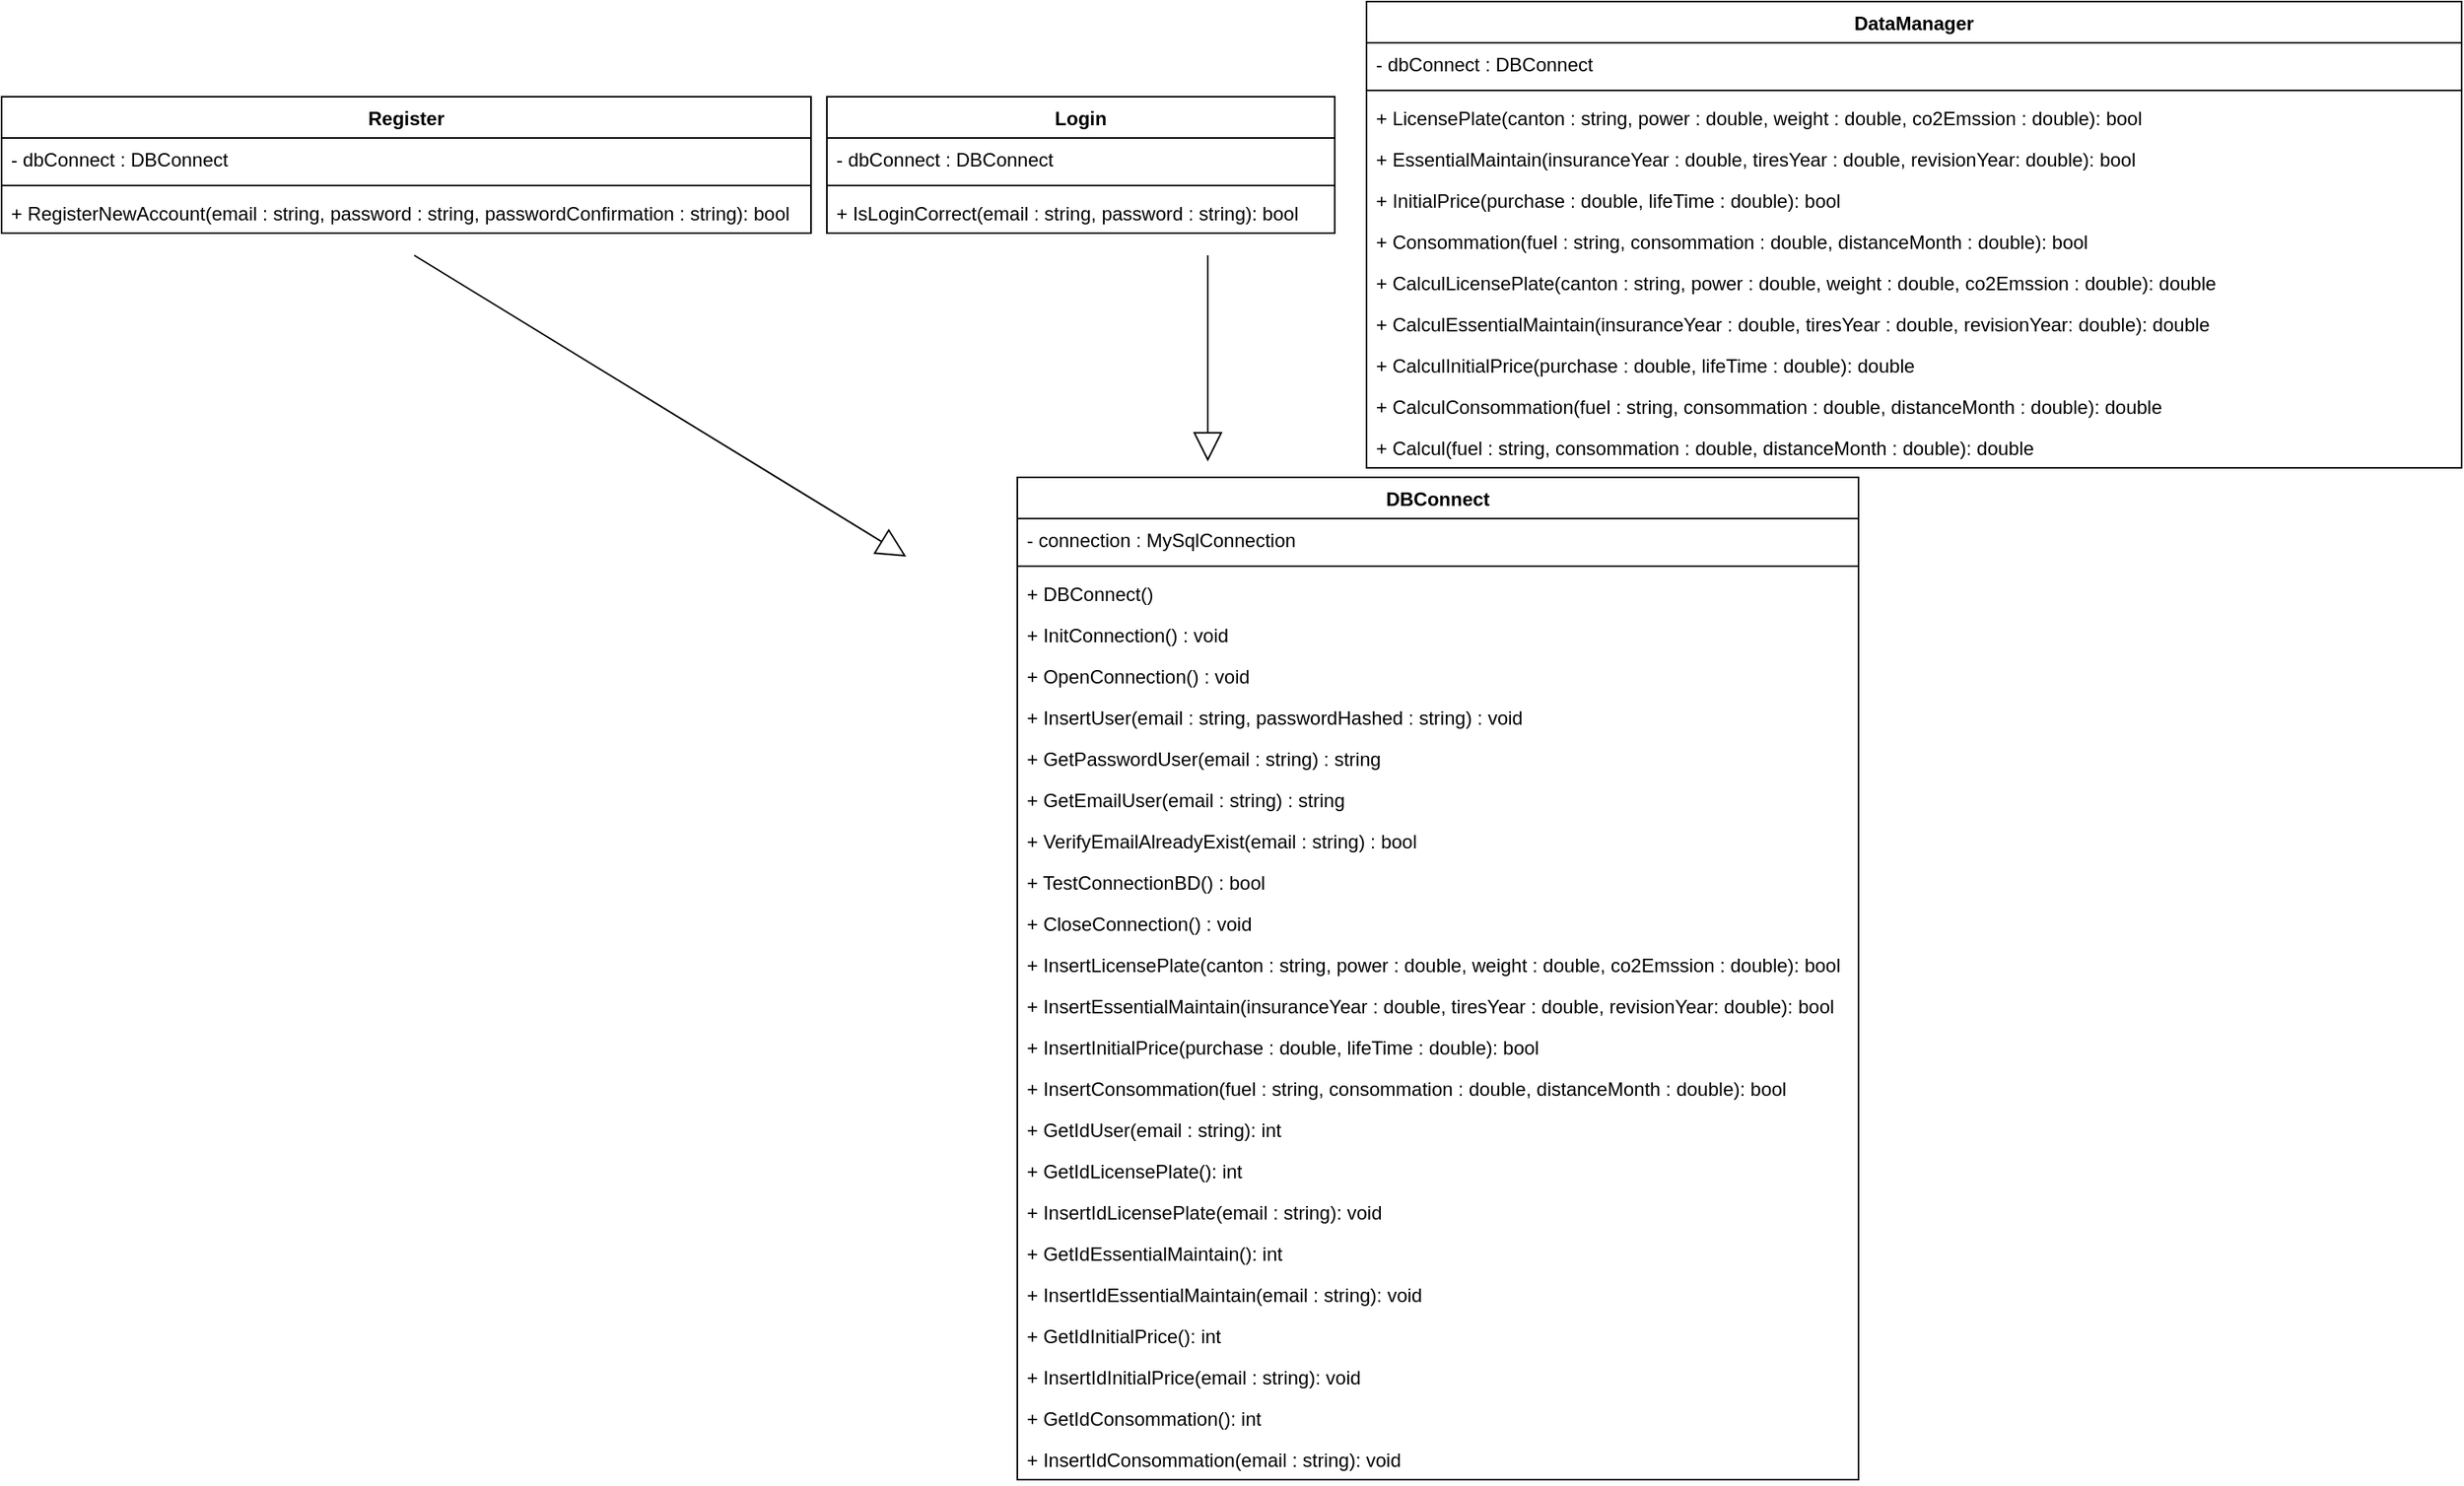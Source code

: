 <mxfile version="12.4.2" type="device" pages="1"><diagram id="-sykMPhhR_Rqp7SQ61lB" name="Diagramme de classe"><mxGraphModel dx="1807" dy="813" grid="1" gridSize="10" guides="1" tooltips="1" connect="1" arrows="1" fold="1" page="1" pageScale="1" pageWidth="1169" pageHeight="827" math="0" shadow="0"><root><mxCell id="0"/><mxCell id="1" parent="0"/><mxCell id="Oq_2yFGlB-gFQea5BF6U-1" value="Register" style="swimlane;fontStyle=1;align=center;verticalAlign=top;childLayout=stackLayout;horizontal=1;startSize=26;horizontalStack=0;resizeParent=1;resizeParentMax=0;resizeLast=0;collapsible=1;marginBottom=0;" parent="1" vertex="1"><mxGeometry x="-390" y="180" width="510" height="86" as="geometry"/></mxCell><mxCell id="Oq_2yFGlB-gFQea5BF6U-2" value="- dbConnect : DBConnect" style="text;strokeColor=none;fillColor=none;align=left;verticalAlign=top;spacingLeft=4;spacingRight=4;overflow=hidden;rotatable=0;points=[[0,0.5],[1,0.5]];portConstraint=eastwest;" parent="Oq_2yFGlB-gFQea5BF6U-1" vertex="1"><mxGeometry y="26" width="510" height="26" as="geometry"/></mxCell><mxCell id="Oq_2yFGlB-gFQea5BF6U-3" value="" style="line;strokeWidth=1;fillColor=none;align=left;verticalAlign=middle;spacingTop=-1;spacingLeft=3;spacingRight=3;rotatable=0;labelPosition=right;points=[];portConstraint=eastwest;" parent="Oq_2yFGlB-gFQea5BF6U-1" vertex="1"><mxGeometry y="52" width="510" height="8" as="geometry"/></mxCell><mxCell id="Oq_2yFGlB-gFQea5BF6U-4" value="+ RegisterNewAccount(email : string, password : string, passwordConfirmation : string): bool" style="text;strokeColor=none;fillColor=none;align=left;verticalAlign=top;spacingLeft=4;spacingRight=4;overflow=hidden;rotatable=0;points=[[0,0.5],[1,0.5]];portConstraint=eastwest;" parent="Oq_2yFGlB-gFQea5BF6U-1" vertex="1"><mxGeometry y="60" width="510" height="26" as="geometry"/></mxCell><mxCell id="Oq_2yFGlB-gFQea5BF6U-5" value="Login" style="swimlane;fontStyle=1;align=center;verticalAlign=top;childLayout=stackLayout;horizontal=1;startSize=26;horizontalStack=0;resizeParent=1;resizeParentMax=0;resizeLast=0;collapsible=1;marginBottom=0;" parent="1" vertex="1"><mxGeometry x="130" y="180" width="320" height="86" as="geometry"/></mxCell><mxCell id="Oq_2yFGlB-gFQea5BF6U-6" value="- dbConnect : DBConnect" style="text;strokeColor=none;fillColor=none;align=left;verticalAlign=top;spacingLeft=4;spacingRight=4;overflow=hidden;rotatable=0;points=[[0,0.5],[1,0.5]];portConstraint=eastwest;" parent="Oq_2yFGlB-gFQea5BF6U-5" vertex="1"><mxGeometry y="26" width="320" height="26" as="geometry"/></mxCell><mxCell id="Oq_2yFGlB-gFQea5BF6U-7" value="" style="line;strokeWidth=1;fillColor=none;align=left;verticalAlign=middle;spacingTop=-1;spacingLeft=3;spacingRight=3;rotatable=0;labelPosition=right;points=[];portConstraint=eastwest;" parent="Oq_2yFGlB-gFQea5BF6U-5" vertex="1"><mxGeometry y="52" width="320" height="8" as="geometry"/></mxCell><mxCell id="Oq_2yFGlB-gFQea5BF6U-8" value="+ IsLoginCorrect(email : string, password : string): bool" style="text;strokeColor=none;fillColor=none;align=left;verticalAlign=top;spacingLeft=4;spacingRight=4;overflow=hidden;rotatable=0;points=[[0,0.5],[1,0.5]];portConstraint=eastwest;" parent="Oq_2yFGlB-gFQea5BF6U-5" vertex="1"><mxGeometry y="60" width="320" height="26" as="geometry"/></mxCell><mxCell id="Oq_2yFGlB-gFQea5BF6U-9" value="DataManager" style="swimlane;fontStyle=1;align=center;verticalAlign=top;childLayout=stackLayout;horizontal=1;startSize=26;horizontalStack=0;resizeParent=1;resizeParentMax=0;resizeLast=0;collapsible=1;marginBottom=0;" parent="1" vertex="1"><mxGeometry x="470" y="120" width="690" height="294" as="geometry"/></mxCell><mxCell id="Oq_2yFGlB-gFQea5BF6U-10" value="- dbConnect : DBConnect" style="text;strokeColor=none;fillColor=none;align=left;verticalAlign=top;spacingLeft=4;spacingRight=4;overflow=hidden;rotatable=0;points=[[0,0.5],[1,0.5]];portConstraint=eastwest;" parent="Oq_2yFGlB-gFQea5BF6U-9" vertex="1"><mxGeometry y="26" width="690" height="26" as="geometry"/></mxCell><mxCell id="Oq_2yFGlB-gFQea5BF6U-11" value="" style="line;strokeWidth=1;fillColor=none;align=left;verticalAlign=middle;spacingTop=-1;spacingLeft=3;spacingRight=3;rotatable=0;labelPosition=right;points=[];portConstraint=eastwest;" parent="Oq_2yFGlB-gFQea5BF6U-9" vertex="1"><mxGeometry y="52" width="690" height="8" as="geometry"/></mxCell><mxCell id="Oq_2yFGlB-gFQea5BF6U-12" value="+ LicensePlate(canton : string, power : double, weight : double, co2Emssion : double): bool" style="text;strokeColor=none;fillColor=none;align=left;verticalAlign=top;spacingLeft=4;spacingRight=4;overflow=hidden;rotatable=0;points=[[0,0.5],[1,0.5]];portConstraint=eastwest;" parent="Oq_2yFGlB-gFQea5BF6U-9" vertex="1"><mxGeometry y="60" width="690" height="26" as="geometry"/></mxCell><mxCell id="Oq_2yFGlB-gFQea5BF6U-17" value="+ EssentialMaintain(insuranceYear : double, tiresYear : double, revisionYear: double): bool" style="text;strokeColor=none;fillColor=none;align=left;verticalAlign=top;spacingLeft=4;spacingRight=4;overflow=hidden;rotatable=0;points=[[0,0.5],[1,0.5]];portConstraint=eastwest;" parent="Oq_2yFGlB-gFQea5BF6U-9" vertex="1"><mxGeometry y="86" width="690" height="26" as="geometry"/></mxCell><mxCell id="Oq_2yFGlB-gFQea5BF6U-18" value="+ InitialPrice(purchase : double, lifeTime : double): bool" style="text;strokeColor=none;fillColor=none;align=left;verticalAlign=top;spacingLeft=4;spacingRight=4;overflow=hidden;rotatable=0;points=[[0,0.5],[1,0.5]];portConstraint=eastwest;" parent="Oq_2yFGlB-gFQea5BF6U-9" vertex="1"><mxGeometry y="112" width="690" height="26" as="geometry"/></mxCell><mxCell id="Oq_2yFGlB-gFQea5BF6U-19" value="+ Consommation(fuel : string, consommation : double, distanceMonth : double): bool" style="text;strokeColor=none;fillColor=none;align=left;verticalAlign=top;spacingLeft=4;spacingRight=4;overflow=hidden;rotatable=0;points=[[0,0.5],[1,0.5]];portConstraint=eastwest;" parent="Oq_2yFGlB-gFQea5BF6U-9" vertex="1"><mxGeometry y="138" width="690" height="26" as="geometry"/></mxCell><mxCell id="MXKilqO7_nNRTqanVOXc-3" value="+ CalculLicensePlate(canton : string, power : double, weight : double, co2Emssion : double): double" style="text;strokeColor=none;fillColor=none;align=left;verticalAlign=top;spacingLeft=4;spacingRight=4;overflow=hidden;rotatable=0;points=[[0,0.5],[1,0.5]];portConstraint=eastwest;" vertex="1" parent="Oq_2yFGlB-gFQea5BF6U-9"><mxGeometry y="164" width="690" height="26" as="geometry"/></mxCell><mxCell id="MXKilqO7_nNRTqanVOXc-4" value="+ CalculEssentialMaintain(insuranceYear : double, tiresYear : double, revisionYear: double): double" style="text;strokeColor=none;fillColor=none;align=left;verticalAlign=top;spacingLeft=4;spacingRight=4;overflow=hidden;rotatable=0;points=[[0,0.5],[1,0.5]];portConstraint=eastwest;" vertex="1" parent="Oq_2yFGlB-gFQea5BF6U-9"><mxGeometry y="190" width="690" height="26" as="geometry"/></mxCell><mxCell id="MXKilqO7_nNRTqanVOXc-5" value="+ CalculInitialPrice(purchase : double, lifeTime : double): double" style="text;strokeColor=none;fillColor=none;align=left;verticalAlign=top;spacingLeft=4;spacingRight=4;overflow=hidden;rotatable=0;points=[[0,0.5],[1,0.5]];portConstraint=eastwest;" vertex="1" parent="Oq_2yFGlB-gFQea5BF6U-9"><mxGeometry y="216" width="690" height="26" as="geometry"/></mxCell><mxCell id="MXKilqO7_nNRTqanVOXc-6" value="+ CalculConsommation(fuel : string, consommation : double, distanceMonth : double): double" style="text;strokeColor=none;fillColor=none;align=left;verticalAlign=top;spacingLeft=4;spacingRight=4;overflow=hidden;rotatable=0;points=[[0,0.5],[1,0.5]];portConstraint=eastwest;" vertex="1" parent="Oq_2yFGlB-gFQea5BF6U-9"><mxGeometry y="242" width="690" height="26" as="geometry"/></mxCell><mxCell id="MXKilqO7_nNRTqanVOXc-1" value="+ Calcul(fuel : string, consommation : double, distanceMonth : double): double" style="text;strokeColor=none;fillColor=none;align=left;verticalAlign=top;spacingLeft=4;spacingRight=4;overflow=hidden;rotatable=0;points=[[0,0.5],[1,0.5]];portConstraint=eastwest;" vertex="1" parent="Oq_2yFGlB-gFQea5BF6U-9"><mxGeometry y="268" width="690" height="26" as="geometry"/></mxCell><mxCell id="Oq_2yFGlB-gFQea5BF6U-13" value="DBConnect" style="swimlane;fontStyle=1;align=center;verticalAlign=top;childLayout=stackLayout;horizontal=1;startSize=26;horizontalStack=0;resizeParent=1;resizeParentMax=0;resizeLast=0;collapsible=1;marginBottom=0;" parent="1" vertex="1"><mxGeometry x="250" y="420" width="530" height="632" as="geometry"/></mxCell><mxCell id="Oq_2yFGlB-gFQea5BF6U-14" value="- connection : MySqlConnection" style="text;strokeColor=none;fillColor=none;align=left;verticalAlign=top;spacingLeft=4;spacingRight=4;overflow=hidden;rotatable=0;points=[[0,0.5],[1,0.5]];portConstraint=eastwest;" parent="Oq_2yFGlB-gFQea5BF6U-13" vertex="1"><mxGeometry y="26" width="530" height="26" as="geometry"/></mxCell><mxCell id="Oq_2yFGlB-gFQea5BF6U-15" value="" style="line;strokeWidth=1;fillColor=none;align=left;verticalAlign=middle;spacingTop=-1;spacingLeft=3;spacingRight=3;rotatable=0;labelPosition=right;points=[];portConstraint=eastwest;" parent="Oq_2yFGlB-gFQea5BF6U-13" vertex="1"><mxGeometry y="52" width="530" height="8" as="geometry"/></mxCell><mxCell id="Oq_2yFGlB-gFQea5BF6U-16" value="+ DBConnect()" style="text;strokeColor=none;fillColor=none;align=left;verticalAlign=top;spacingLeft=4;spacingRight=4;overflow=hidden;rotatable=0;points=[[0,0.5],[1,0.5]];portConstraint=eastwest;" parent="Oq_2yFGlB-gFQea5BF6U-13" vertex="1"><mxGeometry y="60" width="530" height="26" as="geometry"/></mxCell><mxCell id="Oq_2yFGlB-gFQea5BF6U-20" value="+ InitConnection() : void" style="text;strokeColor=none;fillColor=none;align=left;verticalAlign=top;spacingLeft=4;spacingRight=4;overflow=hidden;rotatable=0;points=[[0,0.5],[1,0.5]];portConstraint=eastwest;" parent="Oq_2yFGlB-gFQea5BF6U-13" vertex="1"><mxGeometry y="86" width="530" height="26" as="geometry"/></mxCell><mxCell id="Oq_2yFGlB-gFQea5BF6U-21" value="+ OpenConnection() : void" style="text;strokeColor=none;fillColor=none;align=left;verticalAlign=top;spacingLeft=4;spacingRight=4;overflow=hidden;rotatable=0;points=[[0,0.5],[1,0.5]];portConstraint=eastwest;" parent="Oq_2yFGlB-gFQea5BF6U-13" vertex="1"><mxGeometry y="112" width="530" height="26" as="geometry"/></mxCell><mxCell id="Oq_2yFGlB-gFQea5BF6U-22" value="+ InsertUser(email : string, passwordHashed : string) : void" style="text;strokeColor=none;fillColor=none;align=left;verticalAlign=top;spacingLeft=4;spacingRight=4;overflow=hidden;rotatable=0;points=[[0,0.5],[1,0.5]];portConstraint=eastwest;" parent="Oq_2yFGlB-gFQea5BF6U-13" vertex="1"><mxGeometry y="138" width="530" height="26" as="geometry"/></mxCell><mxCell id="Oq_2yFGlB-gFQea5BF6U-23" value="+ GetPasswordUser(email : string) : string" style="text;strokeColor=none;fillColor=none;align=left;verticalAlign=top;spacingLeft=4;spacingRight=4;overflow=hidden;rotatable=0;points=[[0,0.5],[1,0.5]];portConstraint=eastwest;" parent="Oq_2yFGlB-gFQea5BF6U-13" vertex="1"><mxGeometry y="164" width="530" height="26" as="geometry"/></mxCell><mxCell id="Oq_2yFGlB-gFQea5BF6U-24" value="+ GetEmailUser(email : string) : string" style="text;strokeColor=none;fillColor=none;align=left;verticalAlign=top;spacingLeft=4;spacingRight=4;overflow=hidden;rotatable=0;points=[[0,0.5],[1,0.5]];portConstraint=eastwest;" parent="Oq_2yFGlB-gFQea5BF6U-13" vertex="1"><mxGeometry y="190" width="530" height="26" as="geometry"/></mxCell><mxCell id="Oq_2yFGlB-gFQea5BF6U-25" value="+ VerifyEmailAlreadyExist(email : string) : bool" style="text;strokeColor=none;fillColor=none;align=left;verticalAlign=top;spacingLeft=4;spacingRight=4;overflow=hidden;rotatable=0;points=[[0,0.5],[1,0.5]];portConstraint=eastwest;" parent="Oq_2yFGlB-gFQea5BF6U-13" vertex="1"><mxGeometry y="216" width="530" height="26" as="geometry"/></mxCell><mxCell id="Oq_2yFGlB-gFQea5BF6U-26" value="+ TestConnectionBD() : bool" style="text;strokeColor=none;fillColor=none;align=left;verticalAlign=top;spacingLeft=4;spacingRight=4;overflow=hidden;rotatable=0;points=[[0,0.5],[1,0.5]];portConstraint=eastwest;" parent="Oq_2yFGlB-gFQea5BF6U-13" vertex="1"><mxGeometry y="242" width="530" height="26" as="geometry"/></mxCell><mxCell id="Oq_2yFGlB-gFQea5BF6U-27" value="+ CloseConnection() : void" style="text;strokeColor=none;fillColor=none;align=left;verticalAlign=top;spacingLeft=4;spacingRight=4;overflow=hidden;rotatable=0;points=[[0,0.5],[1,0.5]];portConstraint=eastwest;" parent="Oq_2yFGlB-gFQea5BF6U-13" vertex="1"><mxGeometry y="268" width="530" height="26" as="geometry"/></mxCell><mxCell id="Oq_2yFGlB-gFQea5BF6U-28" value="+ InsertLicensePlate(canton : string, power : double, weight : double, co2Emssion : double): bool" style="text;strokeColor=none;fillColor=none;align=left;verticalAlign=top;spacingLeft=4;spacingRight=4;overflow=hidden;rotatable=0;points=[[0,0.5],[1,0.5]];portConstraint=eastwest;" parent="Oq_2yFGlB-gFQea5BF6U-13" vertex="1"><mxGeometry y="294" width="530" height="26" as="geometry"/></mxCell><mxCell id="Oq_2yFGlB-gFQea5BF6U-29" value="+ InsertEssentialMaintain(insuranceYear : double, tiresYear : double, revisionYear: double): bool" style="text;strokeColor=none;fillColor=none;align=left;verticalAlign=top;spacingLeft=4;spacingRight=4;overflow=hidden;rotatable=0;points=[[0,0.5],[1,0.5]];portConstraint=eastwest;" parent="Oq_2yFGlB-gFQea5BF6U-13" vertex="1"><mxGeometry y="320" width="530" height="26" as="geometry"/></mxCell><mxCell id="Oq_2yFGlB-gFQea5BF6U-30" value="+ InsertInitialPrice(purchase : double, lifeTime : double): bool" style="text;strokeColor=none;fillColor=none;align=left;verticalAlign=top;spacingLeft=4;spacingRight=4;overflow=hidden;rotatable=0;points=[[0,0.5],[1,0.5]];portConstraint=eastwest;" parent="Oq_2yFGlB-gFQea5BF6U-13" vertex="1"><mxGeometry y="346" width="530" height="26" as="geometry"/></mxCell><mxCell id="Oq_2yFGlB-gFQea5BF6U-31" value="+ InsertConsommation(fuel : string, consommation : double, distanceMonth : double): bool" style="text;strokeColor=none;fillColor=none;align=left;verticalAlign=top;spacingLeft=4;spacingRight=4;overflow=hidden;rotatable=0;points=[[0,0.5],[1,0.5]];portConstraint=eastwest;" parent="Oq_2yFGlB-gFQea5BF6U-13" vertex="1"><mxGeometry y="372" width="530" height="26" as="geometry"/></mxCell><mxCell id="7bGTb5mCO8N4Drl3DOMC-1" value="+ GetIdUser(email : string): int" style="text;strokeColor=none;fillColor=none;align=left;verticalAlign=top;spacingLeft=4;spacingRight=4;overflow=hidden;rotatable=0;points=[[0,0.5],[1,0.5]];portConstraint=eastwest;" parent="Oq_2yFGlB-gFQea5BF6U-13" vertex="1"><mxGeometry y="398" width="530" height="26" as="geometry"/></mxCell><mxCell id="Oq_2yFGlB-gFQea5BF6U-32" value="+ GetIdLicensePlate(): int" style="text;strokeColor=none;fillColor=none;align=left;verticalAlign=top;spacingLeft=4;spacingRight=4;overflow=hidden;rotatable=0;points=[[0,0.5],[1,0.5]];portConstraint=eastwest;" parent="Oq_2yFGlB-gFQea5BF6U-13" vertex="1"><mxGeometry y="424" width="530" height="26" as="geometry"/></mxCell><mxCell id="Oq_2yFGlB-gFQea5BF6U-33" value="+ InsertIdLicensePlate(email : string): void" style="text;strokeColor=none;fillColor=none;align=left;verticalAlign=top;spacingLeft=4;spacingRight=4;overflow=hidden;rotatable=0;points=[[0,0.5],[1,0.5]];portConstraint=eastwest;" parent="Oq_2yFGlB-gFQea5BF6U-13" vertex="1"><mxGeometry y="450" width="530" height="26" as="geometry"/></mxCell><mxCell id="Oq_2yFGlB-gFQea5BF6U-34" value="+ GetIdEssentialMaintain(): int" style="text;strokeColor=none;fillColor=none;align=left;verticalAlign=top;spacingLeft=4;spacingRight=4;overflow=hidden;rotatable=0;points=[[0,0.5],[1,0.5]];portConstraint=eastwest;" parent="Oq_2yFGlB-gFQea5BF6U-13" vertex="1"><mxGeometry y="476" width="530" height="26" as="geometry"/></mxCell><mxCell id="Oq_2yFGlB-gFQea5BF6U-35" value="+ InsertIdEssentialMaintain(email : string): void" style="text;strokeColor=none;fillColor=none;align=left;verticalAlign=top;spacingLeft=4;spacingRight=4;overflow=hidden;rotatable=0;points=[[0,0.5],[1,0.5]];portConstraint=eastwest;" parent="Oq_2yFGlB-gFQea5BF6U-13" vertex="1"><mxGeometry y="502" width="530" height="26" as="geometry"/></mxCell><mxCell id="Oq_2yFGlB-gFQea5BF6U-36" value="+ GetIdInitialPrice(): int" style="text;strokeColor=none;fillColor=none;align=left;verticalAlign=top;spacingLeft=4;spacingRight=4;overflow=hidden;rotatable=0;points=[[0,0.5],[1,0.5]];portConstraint=eastwest;" parent="Oq_2yFGlB-gFQea5BF6U-13" vertex="1"><mxGeometry y="528" width="530" height="26" as="geometry"/></mxCell><mxCell id="Oq_2yFGlB-gFQea5BF6U-37" value="+ InsertIdInitialPrice(email : string): void" style="text;strokeColor=none;fillColor=none;align=left;verticalAlign=top;spacingLeft=4;spacingRight=4;overflow=hidden;rotatable=0;points=[[0,0.5],[1,0.5]];portConstraint=eastwest;" parent="Oq_2yFGlB-gFQea5BF6U-13" vertex="1"><mxGeometry y="554" width="530" height="26" as="geometry"/></mxCell><mxCell id="Oq_2yFGlB-gFQea5BF6U-38" value="+ GetIdConsommation(): int" style="text;strokeColor=none;fillColor=none;align=left;verticalAlign=top;spacingLeft=4;spacingRight=4;overflow=hidden;rotatable=0;points=[[0,0.5],[1,0.5]];portConstraint=eastwest;" parent="Oq_2yFGlB-gFQea5BF6U-13" vertex="1"><mxGeometry y="580" width="530" height="26" as="geometry"/></mxCell><mxCell id="Oq_2yFGlB-gFQea5BF6U-39" value="+ InsertIdConsommation(email : string): void" style="text;strokeColor=none;fillColor=none;align=left;verticalAlign=top;spacingLeft=4;spacingRight=4;overflow=hidden;rotatable=0;points=[[0,0.5],[1,0.5]];portConstraint=eastwest;" parent="Oq_2yFGlB-gFQea5BF6U-13" vertex="1"><mxGeometry y="606" width="530" height="26" as="geometry"/></mxCell><mxCell id="JelL1uI63bIdyMMh0-NX-1" value="" style="endArrow=block;endSize=16;endFill=0;html=1;" parent="1" edge="1"><mxGeometry width="160" relative="1" as="geometry"><mxPoint x="-130" y="280" as="sourcePoint"/><mxPoint x="180" y="470" as="targetPoint"/></mxGeometry></mxCell><mxCell id="JelL1uI63bIdyMMh0-NX-2" value="" style="endArrow=block;endSize=16;endFill=0;html=1;" parent="1" edge="1"><mxGeometry width="160" relative="1" as="geometry"><mxPoint x="370" y="280" as="sourcePoint"/><mxPoint x="370" y="410" as="targetPoint"/></mxGeometry></mxCell></root></mxGraphModel></diagram></mxfile>